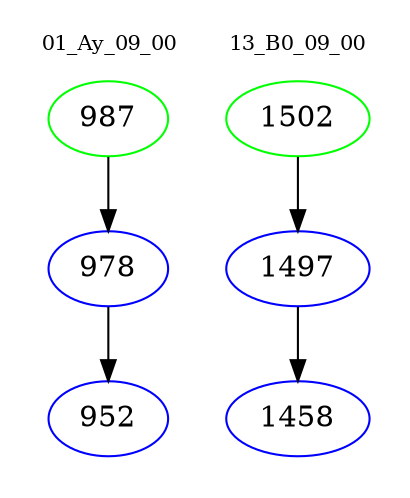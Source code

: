 digraph{
subgraph cluster_0 {
color = white
label = "01_Ay_09_00";
fontsize=10;
T0_987 [label="987", color="green"]
T0_987 -> T0_978 [color="black"]
T0_978 [label="978", color="blue"]
T0_978 -> T0_952 [color="black"]
T0_952 [label="952", color="blue"]
}
subgraph cluster_1 {
color = white
label = "13_B0_09_00";
fontsize=10;
T1_1502 [label="1502", color="green"]
T1_1502 -> T1_1497 [color="black"]
T1_1497 [label="1497", color="blue"]
T1_1497 -> T1_1458 [color="black"]
T1_1458 [label="1458", color="blue"]
}
}
